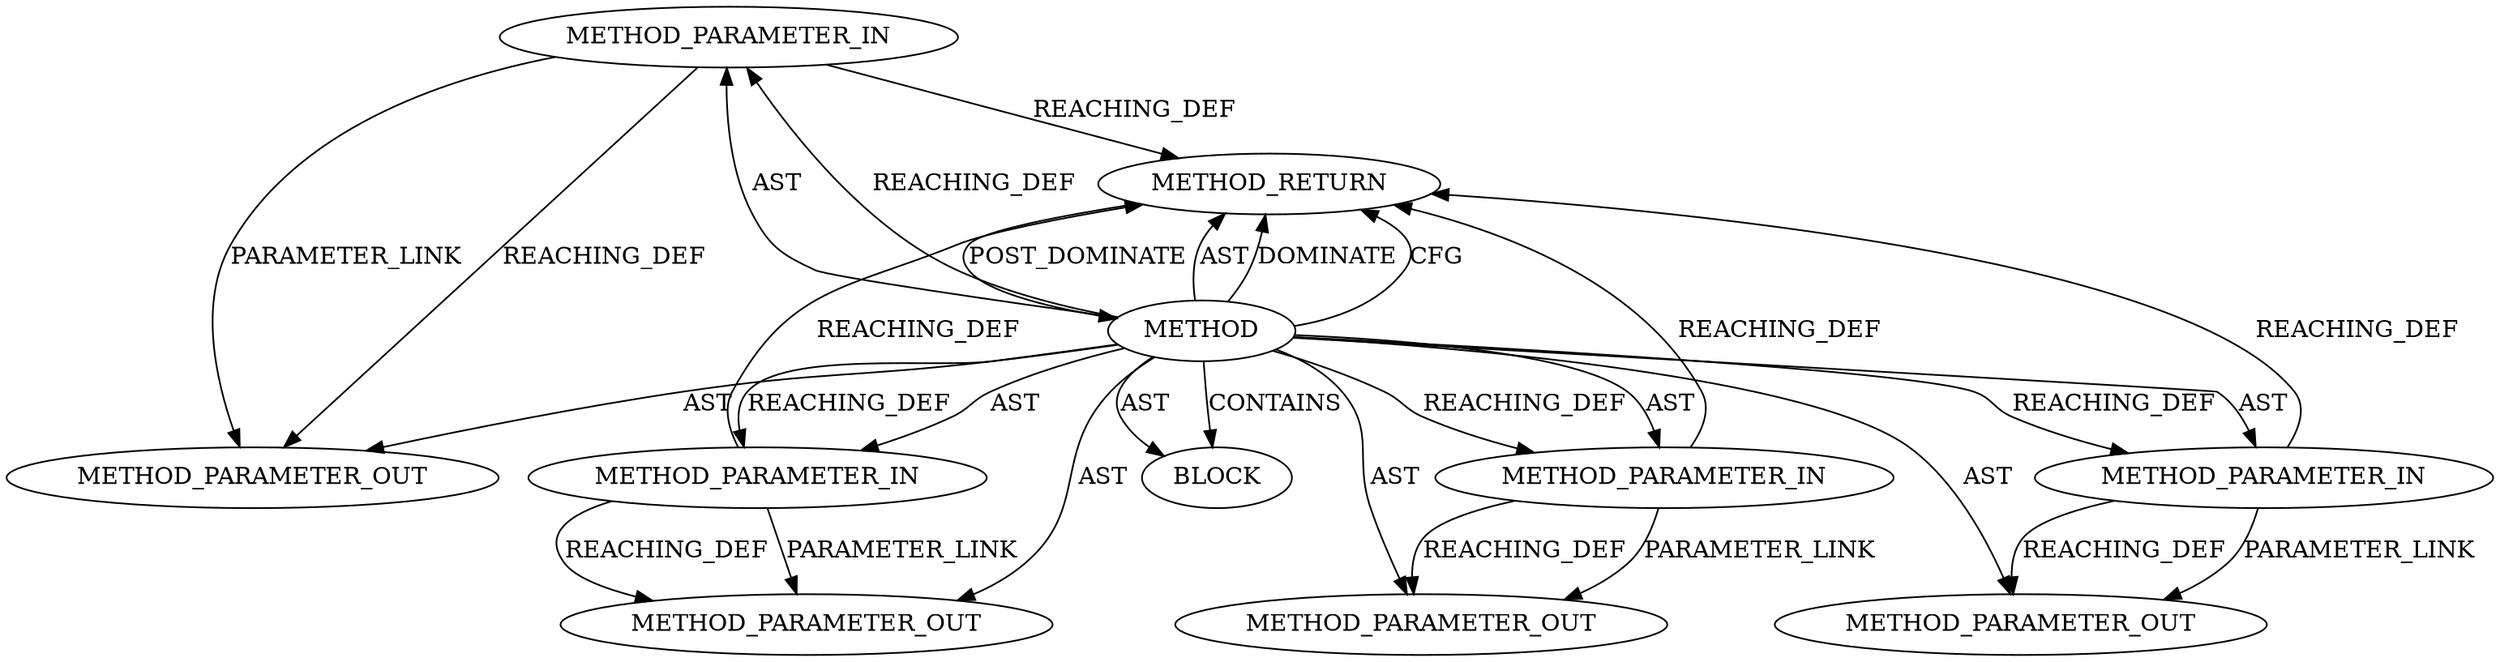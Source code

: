 digraph {
  22140 [label=METHOD_PARAMETER_OUT ORDER=3 CODE="p3" IS_VARIADIC=false TYPE_FULL_NAME="ANY" EVALUATION_STRATEGY="BY_VALUE" INDEX=3 NAME="p3"]
  20332 [label=METHOD_PARAMETER_IN ORDER=3 CODE="p3" IS_VARIADIC=false TYPE_FULL_NAME="ANY" EVALUATION_STRATEGY="BY_VALUE" INDEX=3 NAME="p3"]
  20331 [label=METHOD_PARAMETER_IN ORDER=2 CODE="p2" IS_VARIADIC=false TYPE_FULL_NAME="ANY" EVALUATION_STRATEGY="BY_VALUE" INDEX=2 NAME="p2"]
  20334 [label=BLOCK ORDER=1 ARGUMENT_INDEX=1 CODE="<empty>" TYPE_FULL_NAME="ANY"]
  20329 [label=METHOD AST_PARENT_TYPE="NAMESPACE_BLOCK" AST_PARENT_FULL_NAME="<global>" ORDER=0 CODE="<empty>" FULL_NAME="bvec_set_page" IS_EXTERNAL=true FILENAME="<empty>" SIGNATURE="" NAME="bvec_set_page"]
  22138 [label=METHOD_PARAMETER_OUT ORDER=1 CODE="p1" IS_VARIADIC=false TYPE_FULL_NAME="ANY" EVALUATION_STRATEGY="BY_VALUE" INDEX=1 NAME="p1"]
  20335 [label=METHOD_RETURN ORDER=2 CODE="RET" TYPE_FULL_NAME="ANY" EVALUATION_STRATEGY="BY_VALUE"]
  20330 [label=METHOD_PARAMETER_IN ORDER=1 CODE="p1" IS_VARIADIC=false TYPE_FULL_NAME="ANY" EVALUATION_STRATEGY="BY_VALUE" INDEX=1 NAME="p1"]
  22139 [label=METHOD_PARAMETER_OUT ORDER=2 CODE="p2" IS_VARIADIC=false TYPE_FULL_NAME="ANY" EVALUATION_STRATEGY="BY_VALUE" INDEX=2 NAME="p2"]
  20333 [label=METHOD_PARAMETER_IN ORDER=4 CODE="p4" IS_VARIADIC=false TYPE_FULL_NAME="ANY" EVALUATION_STRATEGY="BY_VALUE" INDEX=4 NAME="p4"]
  22141 [label=METHOD_PARAMETER_OUT ORDER=4 CODE="p4" IS_VARIADIC=false TYPE_FULL_NAME="ANY" EVALUATION_STRATEGY="BY_VALUE" INDEX=4 NAME="p4"]
  20329 -> 20334 [label=AST ]
  20329 -> 20332 [label=AST ]
  20333 -> 20335 [label=REACHING_DEF VARIABLE="p4"]
  20329 -> 22139 [label=AST ]
  20329 -> 20333 [label=REACHING_DEF VARIABLE=""]
  20329 -> 20335 [label=AST ]
  20332 -> 22140 [label=PARAMETER_LINK ]
  20335 -> 20329 [label=POST_DOMINATE ]
  20329 -> 20334 [label=CONTAINS ]
  20329 -> 20331 [label=REACHING_DEF VARIABLE=""]
  20331 -> 22139 [label=REACHING_DEF VARIABLE="p2"]
  20333 -> 22141 [label=REACHING_DEF VARIABLE="p4"]
  20329 -> 20333 [label=AST ]
  20332 -> 20335 [label=REACHING_DEF VARIABLE="p3"]
  20331 -> 20335 [label=REACHING_DEF VARIABLE="p2"]
  20329 -> 22138 [label=AST ]
  20330 -> 22138 [label=REACHING_DEF VARIABLE="p1"]
  20332 -> 22140 [label=REACHING_DEF VARIABLE="p3"]
  20329 -> 20331 [label=AST ]
  20329 -> 22141 [label=AST ]
  20330 -> 22138 [label=PARAMETER_LINK ]
  20333 -> 22141 [label=PARAMETER_LINK ]
  20329 -> 22140 [label=AST ]
  20329 -> 20335 [label=DOMINATE ]
  20329 -> 20332 [label=REACHING_DEF VARIABLE=""]
  20329 -> 20330 [label=REACHING_DEF VARIABLE=""]
  20329 -> 20335 [label=CFG ]
  20330 -> 20335 [label=REACHING_DEF VARIABLE="p1"]
  20331 -> 22139 [label=PARAMETER_LINK ]
  20329 -> 20330 [label=AST ]
}
